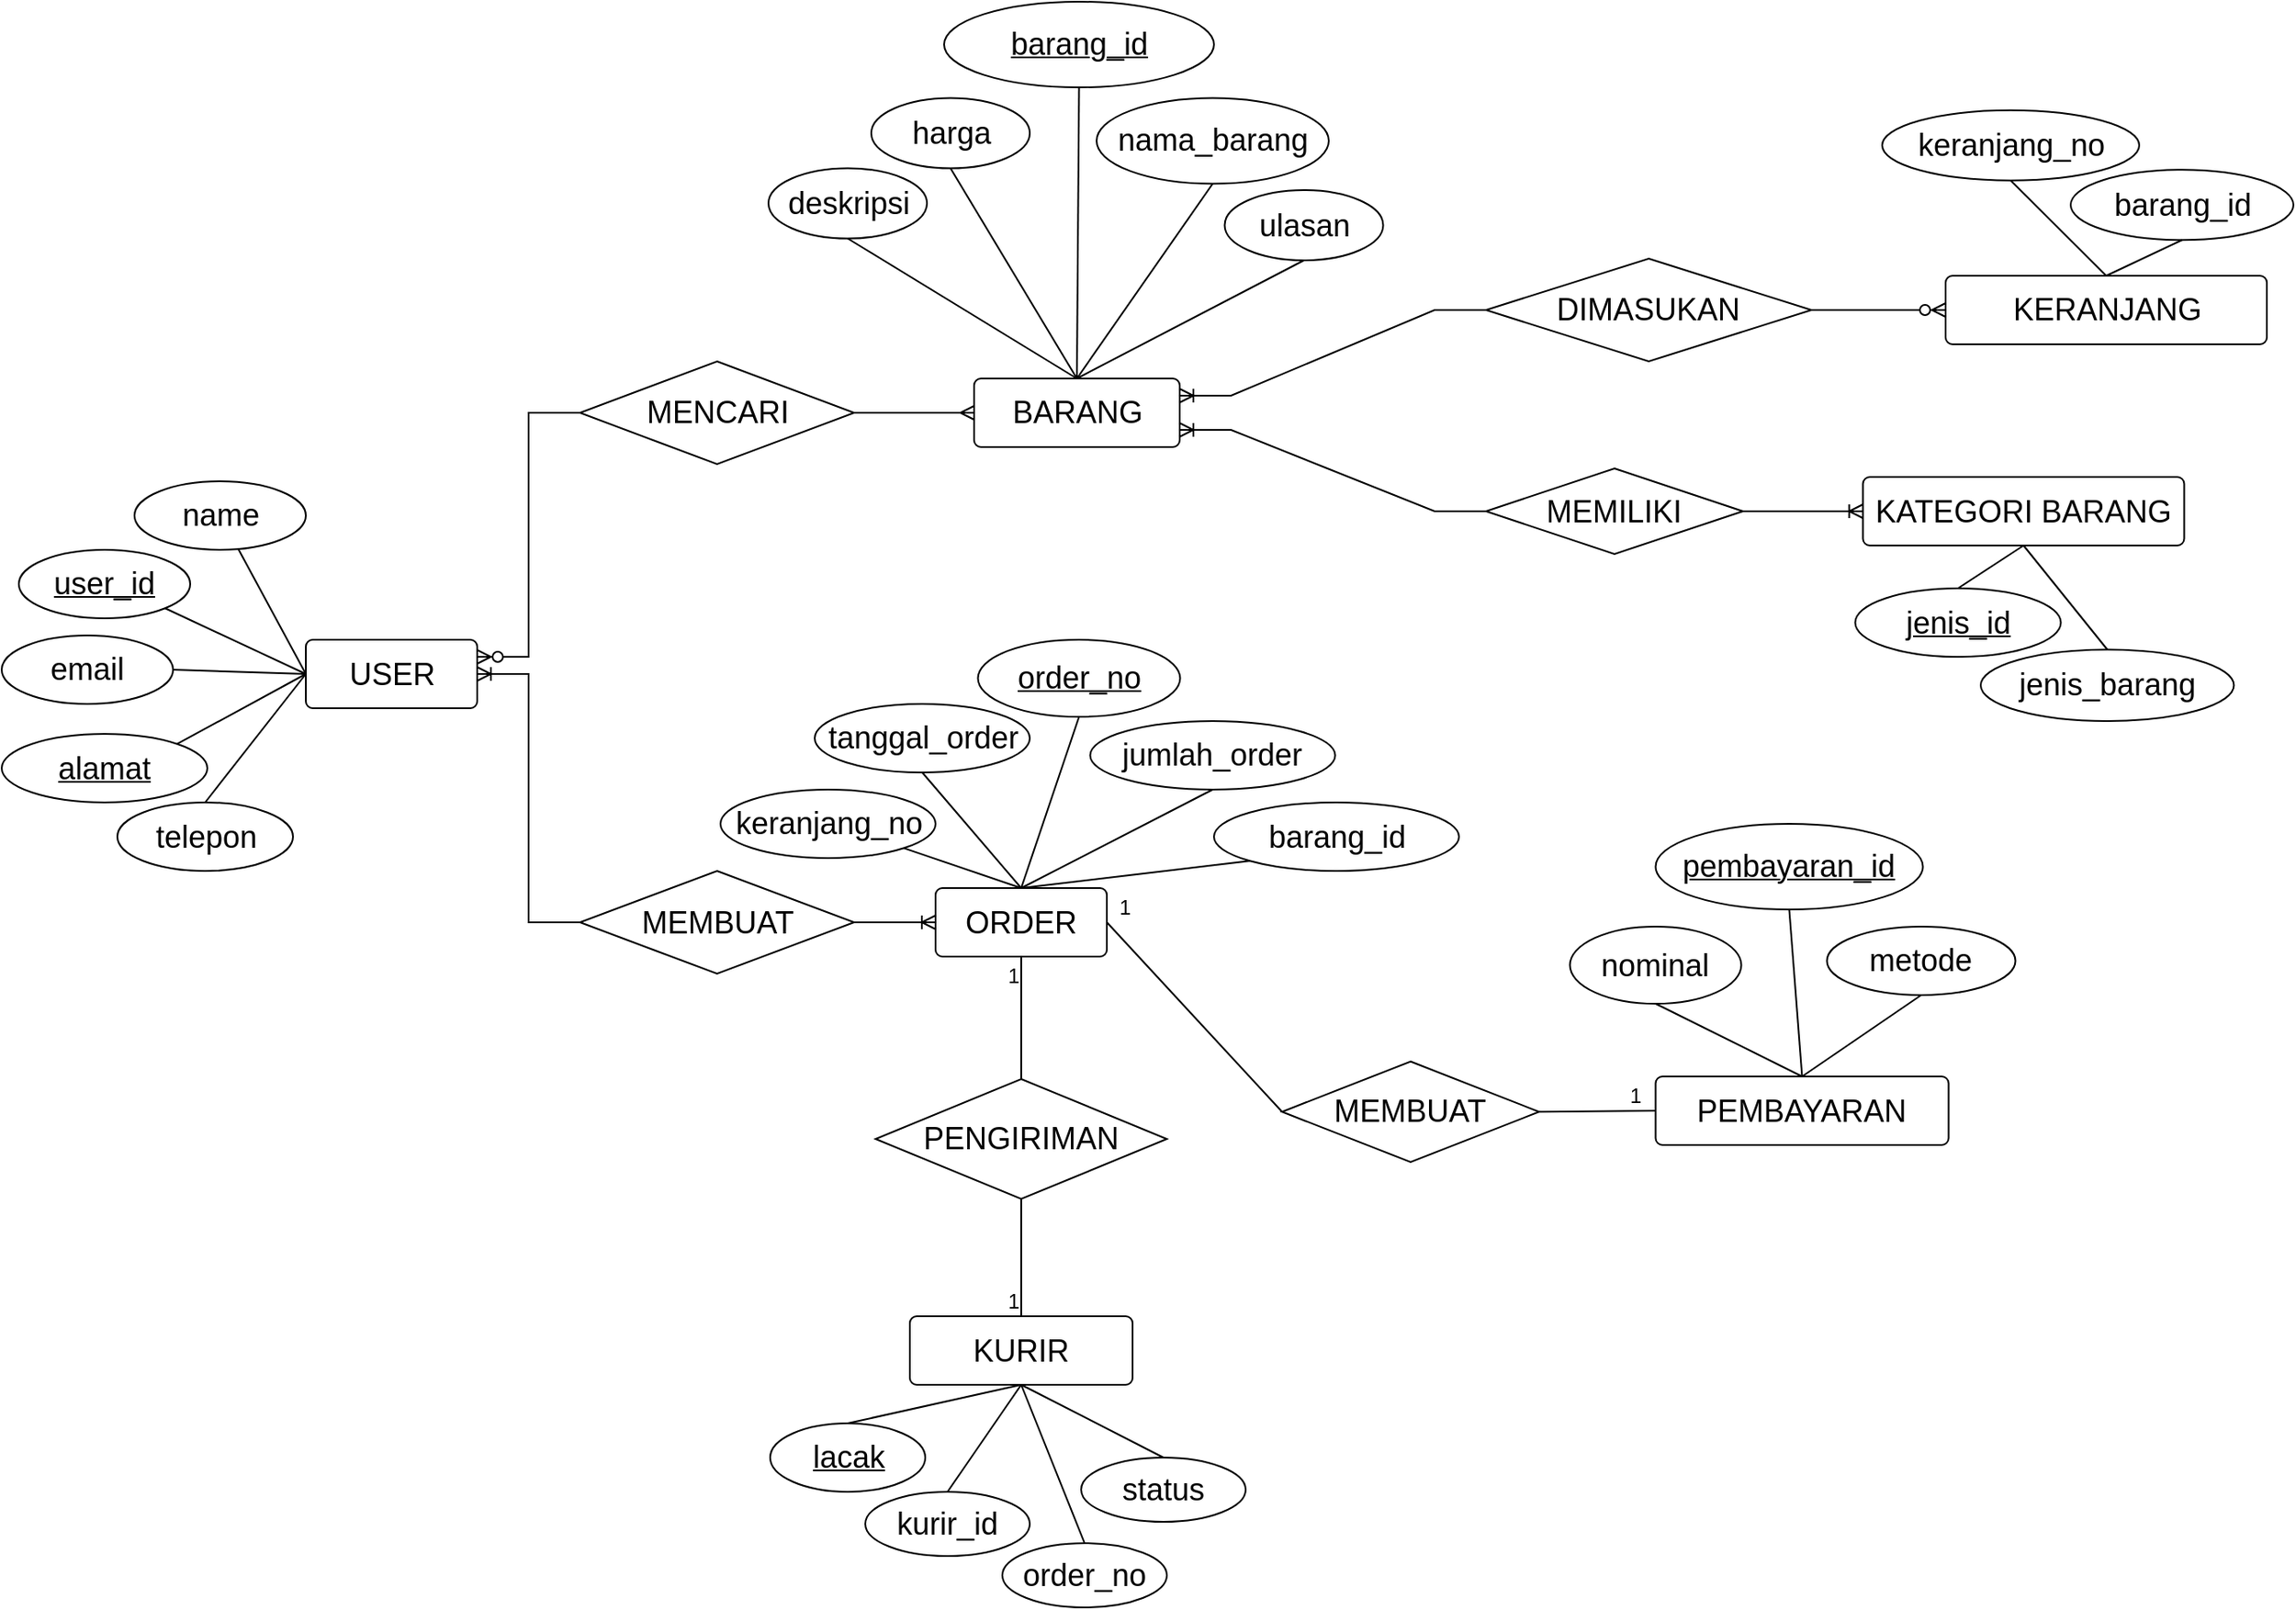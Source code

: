 <mxfile version="27.2.0">
  <diagram name="Page-1" id="ysWlMtDPv7W8dNSCUZsC">
    <mxGraphModel dx="646" dy="379" grid="1" gridSize="10" guides="1" tooltips="1" connect="1" arrows="1" fold="1" page="1" pageScale="1" pageWidth="827" pageHeight="1169" math="0" shadow="0">
      <root>
        <mxCell id="0" />
        <mxCell id="1" parent="0" />
        <mxCell id="hAjr-IGYDjzgAZEIHPuJ-1" value="&lt;span style=&quot;font-size: 18px;&quot;&gt;alamat&lt;/span&gt;" style="ellipse;whiteSpace=wrap;html=1;fontStyle=4" parent="1" vertex="1">
          <mxGeometry x="40" y="467.5" width="120" height="40" as="geometry" />
        </mxCell>
        <mxCell id="hAjr-IGYDjzgAZEIHPuJ-2" value="&lt;span style=&quot;font-size: 18px;&quot;&gt;telepon&lt;/span&gt;" style="ellipse;whiteSpace=wrap;html=1;" parent="1" vertex="1">
          <mxGeometry x="107.5" y="507.5" width="102.5" height="40" as="geometry" />
        </mxCell>
        <mxCell id="hAjr-IGYDjzgAZEIHPuJ-3" value="&lt;span style=&quot;font-size: 18px;&quot;&gt;PENGIRIMAN&lt;/span&gt;" style="rhombus;whiteSpace=wrap;html=1;" parent="1" vertex="1">
          <mxGeometry x="550" y="669" width="170" height="70" as="geometry" />
        </mxCell>
        <mxCell id="hAjr-IGYDjzgAZEIHPuJ-4" value="&lt;font style=&quot;font-size: 18px;&quot;&gt;order_no&lt;/font&gt;" style="ellipse;whiteSpace=wrap;html=1;shadow=0;fontStyle=4" parent="1" vertex="1">
          <mxGeometry x="609.75" y="412.5" width="118" height="45" as="geometry" />
        </mxCell>
        <mxCell id="hAjr-IGYDjzgAZEIHPuJ-5" value="&lt;span style=&quot;font-size: 18px;&quot;&gt;jumlah_order&lt;/span&gt;" style="ellipse;whiteSpace=wrap;html=1;" parent="1" vertex="1">
          <mxGeometry x="675.25" y="460" width="143" height="40" as="geometry" />
        </mxCell>
        <mxCell id="hAjr-IGYDjzgAZEIHPuJ-6" value="&lt;font style=&quot;font-size: 18px;&quot;&gt;tanggal_order&lt;/font&gt;" style="ellipse;whiteSpace=wrap;html=1;" parent="1" vertex="1">
          <mxGeometry x="514.5" y="450" width="125.5" height="40" as="geometry" />
        </mxCell>
        <mxCell id="hAjr-IGYDjzgAZEIHPuJ-7" value="&lt;span style=&quot;font-size: 18px;&quot;&gt;MEMBUAT&lt;/span&gt;" style="rhombus;whiteSpace=wrap;html=1;" parent="1" vertex="1">
          <mxGeometry x="377.5" y="547.5" width="160" height="60" as="geometry" />
        </mxCell>
        <mxCell id="hAjr-IGYDjzgAZEIHPuJ-8" value="&lt;span style=&quot;font-size: 18px;&quot;&gt;pembayaran_id&lt;/span&gt;" style="ellipse;whiteSpace=wrap;html=1;shadow=0;fontStyle=4" parent="1" vertex="1">
          <mxGeometry x="1005.25" y="520" width="156" height="50" as="geometry" />
        </mxCell>
        <mxCell id="hAjr-IGYDjzgAZEIHPuJ-9" value="&lt;span style=&quot;font-size: 18px;&quot;&gt;nominal&lt;/span&gt;" style="ellipse;whiteSpace=wrap;html=1;shadow=0;" parent="1" vertex="1">
          <mxGeometry x="955.25" y="580" width="100" height="45" as="geometry" />
        </mxCell>
        <mxCell id="hAjr-IGYDjzgAZEIHPuJ-10" value="&lt;span style=&quot;font-size: 18px;&quot;&gt;metode&lt;/span&gt;" style="ellipse;whiteSpace=wrap;html=1;shadow=0;" parent="1" vertex="1">
          <mxGeometry x="1105.25" y="580" width="110" height="40" as="geometry" />
        </mxCell>
        <mxCell id="hAjr-IGYDjzgAZEIHPuJ-11" value="&lt;font style=&quot;font-size: 18px;&quot;&gt;USER&lt;/font&gt;" style="rounded=1;arcSize=10;whiteSpace=wrap;html=1;align=center;" parent="1" vertex="1">
          <mxGeometry x="217.5" y="412.5" width="100" height="40" as="geometry" />
        </mxCell>
        <mxCell id="hAjr-IGYDjzgAZEIHPuJ-12" value="&lt;font style=&quot;font-size: 18px;&quot;&gt;name&lt;/font&gt;" style="ellipse;whiteSpace=wrap;html=1;align=center;" parent="1" vertex="1">
          <mxGeometry x="117.5" y="320" width="100" height="40" as="geometry" />
        </mxCell>
        <mxCell id="hAjr-IGYDjzgAZEIHPuJ-13" value="&lt;span style=&quot;font-size: 18px;&quot;&gt;email&lt;/span&gt;" style="ellipse;whiteSpace=wrap;html=1;align=center;" parent="1" vertex="1">
          <mxGeometry x="40" y="410" width="100" height="40" as="geometry" />
        </mxCell>
        <mxCell id="hAjr-IGYDjzgAZEIHPuJ-14" value="&lt;span style=&quot;font-size: 18px;&quot;&gt;&lt;u&gt;user_id&lt;/u&gt;&lt;/span&gt;" style="ellipse;whiteSpace=wrap;html=1;align=center;" parent="1" vertex="1">
          <mxGeometry x="50" y="360" width="100" height="40" as="geometry" />
        </mxCell>
        <mxCell id="hAjr-IGYDjzgAZEIHPuJ-15" value="&lt;font style=&quot;font-size: 18px;&quot;&gt;ORDER&lt;/font&gt;" style="rounded=1;arcSize=10;whiteSpace=wrap;html=1;align=center;" parent="1" vertex="1">
          <mxGeometry x="585" y="557.5" width="100" height="40" as="geometry" />
        </mxCell>
        <mxCell id="hAjr-IGYDjzgAZEIHPuJ-16" value="&lt;span style=&quot;font-size: 18px;&quot;&gt;PEMBAYARAN&lt;/span&gt;" style="rounded=1;arcSize=10;whiteSpace=wrap;html=1;align=center;" parent="1" vertex="1">
          <mxGeometry x="1005.25" y="667.5" width="171" height="40" as="geometry" />
        </mxCell>
        <mxCell id="hAjr-IGYDjzgAZEIHPuJ-17" value="&lt;span style=&quot;font-size: 18px;&quot;&gt;MEMBUAT&lt;/span&gt;" style="rhombus;whiteSpace=wrap;html=1;" parent="1" vertex="1">
          <mxGeometry x="787.25" y="658.75" width="150" height="58.75" as="geometry" />
        </mxCell>
        <mxCell id="hAjr-IGYDjzgAZEIHPuJ-18" value="&lt;span style=&quot;font-size: 18px;&quot;&gt;BARANG&lt;/span&gt;" style="rounded=1;arcSize=10;whiteSpace=wrap;html=1;align=center;" parent="1" vertex="1">
          <mxGeometry x="607.5" y="260" width="120" height="40" as="geometry" />
        </mxCell>
        <mxCell id="hAjr-IGYDjzgAZEIHPuJ-19" value="&lt;span style=&quot;font-size: 18px;&quot;&gt;nama_barang&lt;/span&gt;" style="ellipse;whiteSpace=wrap;html=1;shadow=0;fontStyle=0" parent="1" vertex="1">
          <mxGeometry x="679" y="96.25" width="135.5" height="50" as="geometry" />
        </mxCell>
        <mxCell id="hAjr-IGYDjzgAZEIHPuJ-20" value="&lt;span style=&quot;font-size: 18px;&quot;&gt;barang_id&lt;/span&gt;" style="ellipse;whiteSpace=wrap;html=1;shadow=0;fontStyle=4" parent="1" vertex="1">
          <mxGeometry x="590" y="40" width="157.5" height="50" as="geometry" />
        </mxCell>
        <mxCell id="hAjr-IGYDjzgAZEIHPuJ-21" value="&lt;span style=&quot;font-size: 18px;&quot;&gt;harga&lt;/span&gt;" style="ellipse;whiteSpace=wrap;html=1;shadow=0;fontStyle=0" parent="1" vertex="1">
          <mxGeometry x="547.5" y="96.25" width="92.5" height="41" as="geometry" />
        </mxCell>
        <mxCell id="hAjr-IGYDjzgAZEIHPuJ-22" value="&lt;span style=&quot;font-size: 18px;&quot;&gt;KATEGORI BARANG&lt;/span&gt;" style="rounded=1;arcSize=10;whiteSpace=wrap;html=1;align=center;" parent="1" vertex="1">
          <mxGeometry x="1126.25" y="317.5" width="187.5" height="40" as="geometry" />
        </mxCell>
        <mxCell id="hAjr-IGYDjzgAZEIHPuJ-23" value="&lt;span style=&quot;font-size: 18px;&quot;&gt;jenis_barang&lt;/span&gt;" style="ellipse;whiteSpace=wrap;html=1;shadow=0;fontStyle=0" parent="1" vertex="1">
          <mxGeometry x="1195" y="418.25" width="147.75" height="41.75" as="geometry" />
        </mxCell>
        <mxCell id="hAjr-IGYDjzgAZEIHPuJ-24" value="&lt;span style=&quot;font-size: 18px;&quot;&gt;KURIR&lt;/span&gt;" style="rounded=1;arcSize=10;whiteSpace=wrap;html=1;align=center;" parent="1" vertex="1">
          <mxGeometry x="570" y="807.5" width="130" height="40" as="geometry" />
        </mxCell>
        <mxCell id="hAjr-IGYDjzgAZEIHPuJ-25" value="&lt;span style=&quot;font-size: 18px;&quot;&gt;lacak&lt;/span&gt;" style="ellipse;whiteSpace=wrap;html=1;fontStyle=4" parent="1" vertex="1">
          <mxGeometry x="488.5" y="870" width="90.5" height="40" as="geometry" />
        </mxCell>
        <mxCell id="hAjr-IGYDjzgAZEIHPuJ-26" value="&lt;font style=&quot;font-size: 18px;&quot;&gt;order_no&lt;/font&gt;" style="ellipse;whiteSpace=wrap;html=1;shadow=0;fontStyle=0" parent="1" vertex="1">
          <mxGeometry x="624" y="940" width="96" height="37.5" as="geometry" />
        </mxCell>
        <mxCell id="hAjr-IGYDjzgAZEIHPuJ-27" value="&lt;font style=&quot;font-size: 18px;&quot;&gt;status&lt;/font&gt;" style="ellipse;whiteSpace=wrap;html=1;shadow=0;fontStyle=0" parent="1" vertex="1">
          <mxGeometry x="670" y="890" width="96" height="37.5" as="geometry" />
        </mxCell>
        <mxCell id="hAjr-IGYDjzgAZEIHPuJ-28" value="" style="endArrow=none;html=1;rounded=0;entryX=0;entryY=0.5;entryDx=0;entryDy=0;exitX=1;exitY=1;exitDx=0;exitDy=0;" parent="1" source="hAjr-IGYDjzgAZEIHPuJ-14" target="hAjr-IGYDjzgAZEIHPuJ-11" edge="1">
          <mxGeometry relative="1" as="geometry">
            <mxPoint x="-2.5" y="470" as="sourcePoint" />
            <mxPoint x="157.5" y="470" as="targetPoint" />
          </mxGeometry>
        </mxCell>
        <mxCell id="hAjr-IGYDjzgAZEIHPuJ-29" value="" style="endArrow=none;html=1;rounded=0;entryX=0;entryY=0.5;entryDx=0;entryDy=0;" parent="1" source="hAjr-IGYDjzgAZEIHPuJ-12" target="hAjr-IGYDjzgAZEIHPuJ-11" edge="1">
          <mxGeometry relative="1" as="geometry">
            <mxPoint x="232.5" y="390" as="sourcePoint" />
            <mxPoint x="237.5" y="430" as="targetPoint" />
          </mxGeometry>
        </mxCell>
        <mxCell id="hAjr-IGYDjzgAZEIHPuJ-30" value="" style="endArrow=none;html=1;rounded=0;exitX=1;exitY=0.5;exitDx=0;exitDy=0;entryX=0;entryY=0.5;entryDx=0;entryDy=0;" parent="1" source="hAjr-IGYDjzgAZEIHPuJ-13" target="hAjr-IGYDjzgAZEIHPuJ-11" edge="1">
          <mxGeometry relative="1" as="geometry">
            <mxPoint x="107.5" y="430" as="sourcePoint" />
            <mxPoint x="227.5" y="420" as="targetPoint" />
          </mxGeometry>
        </mxCell>
        <mxCell id="hAjr-IGYDjzgAZEIHPuJ-31" value="" style="endArrow=none;html=1;rounded=0;entryX=0;entryY=0.5;entryDx=0;entryDy=0;exitX=0.5;exitY=0;exitDx=0;exitDy=0;" parent="1" source="hAjr-IGYDjzgAZEIHPuJ-2" target="hAjr-IGYDjzgAZEIHPuJ-11" edge="1">
          <mxGeometry relative="1" as="geometry">
            <mxPoint x="-154.5" y="405" as="sourcePoint" />
            <mxPoint x="5.5" y="405" as="targetPoint" />
          </mxGeometry>
        </mxCell>
        <mxCell id="hAjr-IGYDjzgAZEIHPuJ-32" value="" style="endArrow=none;html=1;rounded=0;entryX=0.5;entryY=1;entryDx=0;entryDy=0;exitX=0.5;exitY=0;exitDx=0;exitDy=0;" parent="1" source="hAjr-IGYDjzgAZEIHPuJ-27" target="hAjr-IGYDjzgAZEIHPuJ-24" edge="1">
          <mxGeometry relative="1" as="geometry">
            <mxPoint x="652.75" y="746.25" as="sourcePoint" />
            <mxPoint x="812.75" y="746.25" as="targetPoint" />
          </mxGeometry>
        </mxCell>
        <mxCell id="hAjr-IGYDjzgAZEIHPuJ-33" value="" style="endArrow=none;html=1;rounded=0;entryX=0.5;entryY=1;entryDx=0;entryDy=0;exitX=0.5;exitY=0;exitDx=0;exitDy=0;" parent="1" source="hAjr-IGYDjzgAZEIHPuJ-25" target="hAjr-IGYDjzgAZEIHPuJ-24" edge="1">
          <mxGeometry relative="1" as="geometry">
            <mxPoint x="550.75" y="794.25" as="sourcePoint" />
            <mxPoint x="592.75" y="839.25" as="targetPoint" />
          </mxGeometry>
        </mxCell>
        <mxCell id="hAjr-IGYDjzgAZEIHPuJ-34" value="" style="endArrow=none;html=1;rounded=0;entryX=0.5;entryY=1;entryDx=0;entryDy=0;exitX=0.5;exitY=0;exitDx=0;exitDy=0;" parent="1" source="hAjr-IGYDjzgAZEIHPuJ-26" target="hAjr-IGYDjzgAZEIHPuJ-24" edge="1">
          <mxGeometry relative="1" as="geometry">
            <mxPoint x="516.75" y="837.25" as="sourcePoint" />
            <mxPoint x="592.75" y="839.25" as="targetPoint" />
          </mxGeometry>
        </mxCell>
        <mxCell id="hAjr-IGYDjzgAZEIHPuJ-35" value="" style="endArrow=none;html=1;rounded=0;exitX=0.5;exitY=1;exitDx=0;exitDy=0;entryX=0.5;entryY=0;entryDx=0;entryDy=0;" parent="1" source="hAjr-IGYDjzgAZEIHPuJ-4" target="hAjr-IGYDjzgAZEIHPuJ-15" edge="1">
          <mxGeometry relative="1" as="geometry">
            <mxPoint x="741.5" y="552.5" as="sourcePoint" />
            <mxPoint x="659.5" y="575" as="targetPoint" />
          </mxGeometry>
        </mxCell>
        <mxCell id="hAjr-IGYDjzgAZEIHPuJ-36" value="" style="endArrow=none;html=1;rounded=0;entryX=0.5;entryY=0;entryDx=0;entryDy=0;exitX=0.5;exitY=1;exitDx=0;exitDy=0;" parent="1" source="hAjr-IGYDjzgAZEIHPuJ-5" target="hAjr-IGYDjzgAZEIHPuJ-15" edge="1">
          <mxGeometry relative="1" as="geometry">
            <mxPoint x="787.5" y="563" as="sourcePoint" />
            <mxPoint x="669.5" y="589.5" as="targetPoint" />
          </mxGeometry>
        </mxCell>
        <mxCell id="hAjr-IGYDjzgAZEIHPuJ-37" value="" style="endArrow=none;html=1;rounded=0;entryX=0.5;entryY=0;entryDx=0;entryDy=0;exitX=0.5;exitY=1;exitDx=0;exitDy=0;" parent="1" source="hAjr-IGYDjzgAZEIHPuJ-6" target="hAjr-IGYDjzgAZEIHPuJ-15" edge="1">
          <mxGeometry relative="1" as="geometry">
            <mxPoint x="809.5" y="588" as="sourcePoint" />
            <mxPoint x="669.5" y="588" as="targetPoint" />
          </mxGeometry>
        </mxCell>
        <mxCell id="hAjr-IGYDjzgAZEIHPuJ-38" value="" style="endArrow=none;html=1;rounded=0;entryX=0.5;entryY=0;entryDx=0;entryDy=0;exitX=0.5;exitY=1;exitDx=0;exitDy=0;" parent="1" source="hAjr-IGYDjzgAZEIHPuJ-9" target="hAjr-IGYDjzgAZEIHPuJ-16" edge="1">
          <mxGeometry relative="1" as="geometry">
            <mxPoint x="983.25" y="746.25" as="sourcePoint" />
            <mxPoint x="1051.25" y="716.25" as="targetPoint" />
          </mxGeometry>
        </mxCell>
        <mxCell id="hAjr-IGYDjzgAZEIHPuJ-39" value="" style="endArrow=none;html=1;rounded=0;entryX=0.5;entryY=1;entryDx=0;entryDy=0;exitX=0.5;exitY=0;exitDx=0;exitDy=0;" parent="1" source="hAjr-IGYDjzgAZEIHPuJ-16" target="hAjr-IGYDjzgAZEIHPuJ-8" edge="1">
          <mxGeometry relative="1" as="geometry">
            <mxPoint x="1005.25" y="690" as="sourcePoint" />
            <mxPoint x="1061.25" y="726.25" as="targetPoint" />
          </mxGeometry>
        </mxCell>
        <mxCell id="hAjr-IGYDjzgAZEIHPuJ-40" value="" style="endArrow=none;html=1;rounded=0;entryX=0.5;entryY=1;entryDx=0;entryDy=0;exitX=0.5;exitY=0;exitDx=0;exitDy=0;" parent="1" source="hAjr-IGYDjzgAZEIHPuJ-16" target="hAjr-IGYDjzgAZEIHPuJ-10" edge="1">
          <mxGeometry relative="1" as="geometry">
            <mxPoint x="1115.25" y="759" as="sourcePoint" />
            <mxPoint x="1041.25" y="759" as="targetPoint" />
          </mxGeometry>
        </mxCell>
        <mxCell id="hAjr-IGYDjzgAZEIHPuJ-41" value="" style="endArrow=none;html=1;rounded=0;exitX=0.5;exitY=0;exitDx=0;exitDy=0;entryX=0.5;entryY=1;entryDx=0;entryDy=0;" parent="1" source="hAjr-IGYDjzgAZEIHPuJ-18" target="hAjr-IGYDjzgAZEIHPuJ-19" edge="1">
          <mxGeometry relative="1" as="geometry">
            <mxPoint x="717.75" y="331.5" as="sourcePoint" />
            <mxPoint x="877.75" y="331.5" as="targetPoint" />
          </mxGeometry>
        </mxCell>
        <mxCell id="hAjr-IGYDjzgAZEIHPuJ-42" value="" style="endArrow=none;html=1;rounded=0;exitX=0.5;exitY=0;exitDx=0;exitDy=0;entryX=0.5;entryY=1;entryDx=0;entryDy=0;" parent="1" source="hAjr-IGYDjzgAZEIHPuJ-18" target="hAjr-IGYDjzgAZEIHPuJ-20" edge="1">
          <mxGeometry relative="1" as="geometry">
            <mxPoint x="722.75" y="351.5" as="sourcePoint" />
            <mxPoint x="839.75" y="323.5" as="targetPoint" />
          </mxGeometry>
        </mxCell>
        <mxCell id="hAjr-IGYDjzgAZEIHPuJ-43" value="" style="endArrow=none;html=1;rounded=0;exitX=0.5;exitY=0;exitDx=0;exitDy=0;entryX=0.5;entryY=1;entryDx=0;entryDy=0;" parent="1" source="hAjr-IGYDjzgAZEIHPuJ-18" target="hAjr-IGYDjzgAZEIHPuJ-21" edge="1">
          <mxGeometry relative="1" as="geometry">
            <mxPoint x="722.75" y="351.5" as="sourcePoint" />
            <mxPoint x="796.75" y="356.5" as="targetPoint" />
          </mxGeometry>
        </mxCell>
        <mxCell id="hAjr-IGYDjzgAZEIHPuJ-44" value="&lt;span style=&quot;font-size: 18px;&quot;&gt;jenis_id&lt;/span&gt;" style="ellipse;whiteSpace=wrap;html=1;shadow=0;fontStyle=4" parent="1" vertex="1">
          <mxGeometry x="1121.75" y="382.5" width="120" height="40" as="geometry" />
        </mxCell>
        <mxCell id="hAjr-IGYDjzgAZEIHPuJ-45" value="" style="endArrow=none;html=1;rounded=0;exitX=0.5;exitY=0;exitDx=0;exitDy=0;entryX=0.5;entryY=1;entryDx=0;entryDy=0;" parent="1" source="hAjr-IGYDjzgAZEIHPuJ-44" target="hAjr-IGYDjzgAZEIHPuJ-22" edge="1">
          <mxGeometry relative="1" as="geometry">
            <mxPoint x="-679" y="1225.5" as="sourcePoint" />
            <mxPoint x="-519" y="1225.5" as="targetPoint" />
            <Array as="points" />
          </mxGeometry>
        </mxCell>
        <mxCell id="hAjr-IGYDjzgAZEIHPuJ-46" value="" style="endArrow=none;html=1;rounded=0;exitX=0.5;exitY=0;exitDx=0;exitDy=0;entryX=0.5;entryY=1;entryDx=0;entryDy=0;" parent="1" source="hAjr-IGYDjzgAZEIHPuJ-23" target="hAjr-IGYDjzgAZEIHPuJ-22" edge="1">
          <mxGeometry relative="1" as="geometry">
            <mxPoint x="-731" y="1255.5" as="sourcePoint" />
            <mxPoint x="-678" y="1265.5" as="targetPoint" />
          </mxGeometry>
        </mxCell>
        <mxCell id="hAjr-IGYDjzgAZEIHPuJ-47" value="" style="endArrow=none;html=1;rounded=0;exitX=1;exitY=0;exitDx=0;exitDy=0;entryX=0;entryY=0.5;entryDx=0;entryDy=0;" parent="1" source="hAjr-IGYDjzgAZEIHPuJ-1" target="hAjr-IGYDjzgAZEIHPuJ-11" edge="1">
          <mxGeometry relative="1" as="geometry">
            <mxPoint x="-122.5" y="490" as="sourcePoint" />
            <mxPoint x="37.5" y="490" as="targetPoint" />
          </mxGeometry>
        </mxCell>
        <mxCell id="hAjr-IGYDjzgAZEIHPuJ-48" value="" style="edgeStyle=entityRelationEdgeStyle;fontSize=12;html=1;endArrow=ERoneToMany;rounded=0;exitX=1;exitY=0.5;exitDx=0;exitDy=0;entryX=0;entryY=0.5;entryDx=0;entryDy=0;" parent="1" source="hAjr-IGYDjzgAZEIHPuJ-7" target="hAjr-IGYDjzgAZEIHPuJ-15" edge="1">
          <mxGeometry width="100" height="100" relative="1" as="geometry">
            <mxPoint x="527.5" y="577.5" as="sourcePoint" />
            <mxPoint x="547.5" y="627.5" as="targetPoint" />
          </mxGeometry>
        </mxCell>
        <mxCell id="hAjr-IGYDjzgAZEIHPuJ-49" value="" style="edgeStyle=entityRelationEdgeStyle;fontSize=12;html=1;endArrow=ERoneToMany;rounded=0;exitX=0;exitY=0.5;exitDx=0;exitDy=0;entryX=1;entryY=0.5;entryDx=0;entryDy=0;" parent="1" source="hAjr-IGYDjzgAZEIHPuJ-7" target="hAjr-IGYDjzgAZEIHPuJ-11" edge="1">
          <mxGeometry width="100" height="100" relative="1" as="geometry">
            <mxPoint x="357.5" y="480" as="sourcePoint" />
            <mxPoint x="327.5" y="490" as="targetPoint" />
            <Array as="points">
              <mxPoint x="367.5" y="440" />
              <mxPoint x="357.5" y="480" />
              <mxPoint x="317.5" y="440" />
            </Array>
          </mxGeometry>
        </mxCell>
        <mxCell id="hAjr-IGYDjzgAZEIHPuJ-50" value="" style="endArrow=none;html=1;rounded=0;exitX=0.5;exitY=1;exitDx=0;exitDy=0;entryX=0.5;entryY=0;entryDx=0;entryDy=0;" parent="1" source="hAjr-IGYDjzgAZEIHPuJ-3" target="hAjr-IGYDjzgAZEIHPuJ-24" edge="1">
          <mxGeometry relative="1" as="geometry">
            <mxPoint x="467.5" y="757.5" as="sourcePoint" />
            <mxPoint x="627.5" y="757.5" as="targetPoint" />
          </mxGeometry>
        </mxCell>
        <mxCell id="hAjr-IGYDjzgAZEIHPuJ-51" value="1" style="resizable=0;html=1;whiteSpace=wrap;align=right;verticalAlign=bottom;" parent="hAjr-IGYDjzgAZEIHPuJ-50" connectable="0" vertex="1">
          <mxGeometry x="1" relative="1" as="geometry" />
        </mxCell>
        <mxCell id="hAjr-IGYDjzgAZEIHPuJ-52" value="" style="endArrow=none;html=1;rounded=0;exitX=0.5;exitY=0;exitDx=0;exitDy=0;entryX=0.5;entryY=1;entryDx=0;entryDy=0;" parent="1" source="hAjr-IGYDjzgAZEIHPuJ-3" target="hAjr-IGYDjzgAZEIHPuJ-15" edge="1">
          <mxGeometry relative="1" as="geometry">
            <mxPoint x="537.5" y="677.5" as="sourcePoint" />
            <mxPoint x="697.5" y="677.5" as="targetPoint" />
          </mxGeometry>
        </mxCell>
        <mxCell id="hAjr-IGYDjzgAZEIHPuJ-53" value="1" style="resizable=0;html=1;whiteSpace=wrap;align=right;verticalAlign=bottom;" parent="hAjr-IGYDjzgAZEIHPuJ-52" connectable="0" vertex="1">
          <mxGeometry x="1" relative="1" as="geometry">
            <mxPoint y="20" as="offset" />
          </mxGeometry>
        </mxCell>
        <mxCell id="hAjr-IGYDjzgAZEIHPuJ-54" value="" style="endArrow=none;html=1;rounded=0;exitX=1;exitY=0.5;exitDx=0;exitDy=0;entryX=0;entryY=0.5;entryDx=0;entryDy=0;" parent="1" source="hAjr-IGYDjzgAZEIHPuJ-17" target="hAjr-IGYDjzgAZEIHPuJ-16" edge="1">
          <mxGeometry relative="1" as="geometry">
            <mxPoint x="951.75" y="736.875" as="sourcePoint" />
            <mxPoint x="699.75" y="802.5" as="targetPoint" />
          </mxGeometry>
        </mxCell>
        <mxCell id="hAjr-IGYDjzgAZEIHPuJ-55" value="1" style="resizable=0;html=1;whiteSpace=wrap;align=right;verticalAlign=bottom;" parent="hAjr-IGYDjzgAZEIHPuJ-54" connectable="0" vertex="1">
          <mxGeometry x="1" relative="1" as="geometry">
            <mxPoint x="-7" as="offset" />
          </mxGeometry>
        </mxCell>
        <mxCell id="hAjr-IGYDjzgAZEIHPuJ-56" value="" style="endArrow=none;html=1;rounded=0;exitX=0;exitY=0.5;exitDx=0;exitDy=0;entryX=1;entryY=0.5;entryDx=0;entryDy=0;" parent="1" source="hAjr-IGYDjzgAZEIHPuJ-17" target="hAjr-IGYDjzgAZEIHPuJ-15" edge="1">
          <mxGeometry relative="1" as="geometry">
            <mxPoint x="907.5" y="551.5" as="sourcePoint" />
            <mxPoint x="964.5" y="515.5" as="targetPoint" />
          </mxGeometry>
        </mxCell>
        <mxCell id="hAjr-IGYDjzgAZEIHPuJ-57" value="1" style="resizable=0;html=1;whiteSpace=wrap;align=right;verticalAlign=bottom;" parent="hAjr-IGYDjzgAZEIHPuJ-56" connectable="0" vertex="1">
          <mxGeometry x="1" relative="1" as="geometry">
            <mxPoint x="15" as="offset" />
          </mxGeometry>
        </mxCell>
        <mxCell id="hAjr-IGYDjzgAZEIHPuJ-58" value="&lt;span style=&quot;font-size: 18px;&quot;&gt;MEMILIKI&lt;/span&gt;" style="rhombus;whiteSpace=wrap;html=1;" parent="1" vertex="1">
          <mxGeometry x="906.25" y="312.5" width="150" height="50" as="geometry" />
        </mxCell>
        <mxCell id="hAjr-IGYDjzgAZEIHPuJ-59" value="" style="edgeStyle=entityRelationEdgeStyle;fontSize=12;html=1;endArrow=ERoneToMany;rounded=0;entryX=0;entryY=0.5;entryDx=0;entryDy=0;exitX=1;exitY=0.5;exitDx=0;exitDy=0;" parent="1" source="hAjr-IGYDjzgAZEIHPuJ-58" target="hAjr-IGYDjzgAZEIHPuJ-22" edge="1">
          <mxGeometry width="100" height="100" relative="1" as="geometry">
            <mxPoint x="1040" y="247.5" as="sourcePoint" />
            <mxPoint x="950" y="237.5" as="targetPoint" />
          </mxGeometry>
        </mxCell>
        <mxCell id="hAjr-IGYDjzgAZEIHPuJ-60" value="" style="edgeStyle=entityRelationEdgeStyle;fontSize=12;html=1;endArrow=ERoneToMany;rounded=0;entryX=1;entryY=0.75;entryDx=0;entryDy=0;exitX=0;exitY=0.5;exitDx=0;exitDy=0;" parent="1" source="hAjr-IGYDjzgAZEIHPuJ-58" target="hAjr-IGYDjzgAZEIHPuJ-18" edge="1">
          <mxGeometry width="100" height="100" relative="1" as="geometry">
            <mxPoint x="861.25" y="345" as="sourcePoint" />
            <mxPoint x="961.25" y="245" as="targetPoint" />
          </mxGeometry>
        </mxCell>
        <mxCell id="hAjr-IGYDjzgAZEIHPuJ-61" value="&lt;span style=&quot;font-size: 18px;&quot;&gt;MENCARI&lt;/span&gt;" style="rhombus;whiteSpace=wrap;html=1;" parent="1" vertex="1">
          <mxGeometry x="377.5" y="250" width="160" height="60" as="geometry" />
        </mxCell>
        <mxCell id="hAjr-IGYDjzgAZEIHPuJ-62" value="&lt;span style=&quot;font-size: 18px;&quot;&gt;deskripsi&lt;/span&gt;" style="ellipse;whiteSpace=wrap;html=1;shadow=0;fontStyle=0" parent="1" vertex="1">
          <mxGeometry x="487.5" y="137.25" width="92.5" height="41" as="geometry" />
        </mxCell>
        <mxCell id="hAjr-IGYDjzgAZEIHPuJ-63" value="" style="endArrow=none;html=1;rounded=0;exitX=0.5;exitY=0;exitDx=0;exitDy=0;entryX=0.5;entryY=1;entryDx=0;entryDy=0;" parent="1" source="hAjr-IGYDjzgAZEIHPuJ-18" target="hAjr-IGYDjzgAZEIHPuJ-62" edge="1">
          <mxGeometry relative="1" as="geometry">
            <mxPoint x="673.5" y="265" as="sourcePoint" />
            <mxPoint x="603.5" y="147" as="targetPoint" />
          </mxGeometry>
        </mxCell>
        <mxCell id="hAjr-IGYDjzgAZEIHPuJ-64" value="&lt;span style=&quot;font-size: 18px;&quot;&gt;ulasan&lt;/span&gt;" style="ellipse;whiteSpace=wrap;html=1;shadow=0;fontStyle=0" parent="1" vertex="1">
          <mxGeometry x="753.75" y="150" width="92.5" height="41" as="geometry" />
        </mxCell>
        <mxCell id="hAjr-IGYDjzgAZEIHPuJ-65" value="" style="endArrow=none;html=1;rounded=0;exitX=0.5;exitY=0;exitDx=0;exitDy=0;entryX=0.5;entryY=1;entryDx=0;entryDy=0;" parent="1" source="hAjr-IGYDjzgAZEIHPuJ-18" target="hAjr-IGYDjzgAZEIHPuJ-64" edge="1">
          <mxGeometry relative="1" as="geometry">
            <mxPoint x="673.5" y="265" as="sourcePoint" />
            <mxPoint x="756.5" y="156" as="targetPoint" />
          </mxGeometry>
        </mxCell>
        <mxCell id="hAjr-IGYDjzgAZEIHPuJ-66" value="&lt;span style=&quot;font-size: 18px;&quot;&gt;kurir_id&lt;/span&gt;" style="ellipse;whiteSpace=wrap;html=1;shadow=0;fontStyle=0" parent="1" vertex="1">
          <mxGeometry x="544" y="910" width="96" height="37.5" as="geometry" />
        </mxCell>
        <mxCell id="hAjr-IGYDjzgAZEIHPuJ-67" value="" style="endArrow=none;html=1;rounded=0;entryX=0.5;entryY=1;entryDx=0;entryDy=0;exitX=0.5;exitY=0;exitDx=0;exitDy=0;" parent="1" source="hAjr-IGYDjzgAZEIHPuJ-66" target="hAjr-IGYDjzgAZEIHPuJ-24" edge="1">
          <mxGeometry relative="1" as="geometry">
            <mxPoint x="577.5" y="898" as="sourcePoint" />
            <mxPoint x="645.5" y="858" as="targetPoint" />
          </mxGeometry>
        </mxCell>
        <mxCell id="hAjr-IGYDjzgAZEIHPuJ-68" value="&lt;span style=&quot;font-size: 18px;&quot;&gt;barang_id&lt;/span&gt;" style="ellipse;whiteSpace=wrap;html=1;" parent="1" vertex="1">
          <mxGeometry x="747.5" y="507.5" width="143" height="40" as="geometry" />
        </mxCell>
        <mxCell id="hAjr-IGYDjzgAZEIHPuJ-69" value="" style="endArrow=none;html=1;rounded=0;entryX=0.5;entryY=0;entryDx=0;entryDy=0;exitX=0;exitY=1;exitDx=0;exitDy=0;" parent="1" source="hAjr-IGYDjzgAZEIHPuJ-68" target="hAjr-IGYDjzgAZEIHPuJ-15" edge="1">
          <mxGeometry relative="1" as="geometry">
            <mxPoint x="700.5" y="503" as="sourcePoint" />
            <mxPoint x="645.5" y="568" as="targetPoint" />
          </mxGeometry>
        </mxCell>
        <mxCell id="hAjr-IGYDjzgAZEIHPuJ-70" value="" style="edgeStyle=entityRelationEdgeStyle;fontSize=12;html=1;endArrow=ERzeroToMany;endFill=1;rounded=0;entryX=1;entryY=0.25;entryDx=0;entryDy=0;exitX=0;exitY=0.5;exitDx=0;exitDy=0;" parent="1" source="hAjr-IGYDjzgAZEIHPuJ-61" target="hAjr-IGYDjzgAZEIHPuJ-11" edge="1">
          <mxGeometry width="100" height="100" relative="1" as="geometry">
            <mxPoint x="387.5" y="360" as="sourcePoint" />
            <mxPoint x="487.5" y="260" as="targetPoint" />
          </mxGeometry>
        </mxCell>
        <mxCell id="hAjr-IGYDjzgAZEIHPuJ-71" value="" style="edgeStyle=entityRelationEdgeStyle;fontSize=12;html=1;endArrow=ERmany;rounded=0;exitX=1;exitY=0.5;exitDx=0;exitDy=0;entryX=0;entryY=0.5;entryDx=0;entryDy=0;" parent="1" source="hAjr-IGYDjzgAZEIHPuJ-61" target="hAjr-IGYDjzgAZEIHPuJ-18" edge="1">
          <mxGeometry width="100" height="100" relative="1" as="geometry">
            <mxPoint x="597.5" y="360" as="sourcePoint" />
            <mxPoint x="697.5" y="260" as="targetPoint" />
          </mxGeometry>
        </mxCell>
        <mxCell id="hAjr-IGYDjzgAZEIHPuJ-72" value="&lt;span style=&quot;font-size: 18px;&quot;&gt;DIMASUKAN&lt;/span&gt;" style="rhombus;whiteSpace=wrap;html=1;" parent="1" vertex="1">
          <mxGeometry x="906.25" y="190" width="190" height="60" as="geometry" />
        </mxCell>
        <mxCell id="hAjr-IGYDjzgAZEIHPuJ-73" value="&lt;span style=&quot;font-size: 18px;&quot;&gt;KERANJANG&lt;/span&gt;" style="rounded=1;arcSize=10;whiteSpace=wrap;html=1;align=center;" parent="1" vertex="1">
          <mxGeometry x="1174.5" y="200" width="187.5" height="40" as="geometry" />
        </mxCell>
        <mxCell id="hAjr-IGYDjzgAZEIHPuJ-74" value="&lt;span style=&quot;font-size: 18px;&quot;&gt;keranjang_no&lt;/span&gt;" style="ellipse;whiteSpace=wrap;html=1;" parent="1" vertex="1">
          <mxGeometry x="459.5" y="500" width="125.5" height="40" as="geometry" />
        </mxCell>
        <mxCell id="hAjr-IGYDjzgAZEIHPuJ-75" value="&lt;span style=&quot;font-size: 18px;&quot;&gt;keranjang_no&lt;/span&gt;" style="ellipse;whiteSpace=wrap;html=1;shadow=0;fontStyle=0" parent="1" vertex="1">
          <mxGeometry x="1137.5" y="103.38" width="150" height="41" as="geometry" />
        </mxCell>
        <mxCell id="hAjr-IGYDjzgAZEIHPuJ-76" value="&lt;span style=&quot;font-size: 18px;&quot;&gt;barang_id&lt;/span&gt;" style="ellipse;whiteSpace=wrap;html=1;shadow=0;fontStyle=0" parent="1" vertex="1">
          <mxGeometry x="1247.5" y="138.13" width="130" height="41" as="geometry" />
        </mxCell>
        <mxCell id="hAjr-IGYDjzgAZEIHPuJ-77" value="" style="endArrow=none;html=1;rounded=0;exitX=0.5;exitY=1;exitDx=0;exitDy=0;entryX=0.5;entryY=0;entryDx=0;entryDy=0;" parent="1" source="hAjr-IGYDjzgAZEIHPuJ-75" target="hAjr-IGYDjzgAZEIHPuJ-73" edge="1">
          <mxGeometry relative="1" as="geometry">
            <mxPoint x="877.5" y="351" as="sourcePoint" />
            <mxPoint x="1037.5" y="351" as="targetPoint" />
          </mxGeometry>
        </mxCell>
        <mxCell id="hAjr-IGYDjzgAZEIHPuJ-78" value="" style="endArrow=none;html=1;rounded=0;exitX=0.5;exitY=1;exitDx=0;exitDy=0;entryX=0.5;entryY=0;entryDx=0;entryDy=0;" parent="1" source="hAjr-IGYDjzgAZEIHPuJ-76" target="hAjr-IGYDjzgAZEIHPuJ-73" edge="1">
          <mxGeometry relative="1" as="geometry">
            <mxPoint x="1122.5" y="152" as="sourcePoint" />
            <mxPoint x="1217.5" y="191" as="targetPoint" />
          </mxGeometry>
        </mxCell>
        <mxCell id="hAjr-IGYDjzgAZEIHPuJ-79" value="" style="edgeStyle=entityRelationEdgeStyle;fontSize=12;html=1;endArrow=ERoneToMany;rounded=0;entryX=1;entryY=0.25;entryDx=0;entryDy=0;exitX=0;exitY=0.5;exitDx=0;exitDy=0;" parent="1" source="hAjr-IGYDjzgAZEIHPuJ-72" target="hAjr-IGYDjzgAZEIHPuJ-18" edge="1">
          <mxGeometry width="100" height="100" relative="1" as="geometry">
            <mxPoint x="987.5" y="250" as="sourcePoint" />
            <mxPoint x="1087.5" y="150" as="targetPoint" />
          </mxGeometry>
        </mxCell>
        <mxCell id="hAjr-IGYDjzgAZEIHPuJ-80" value="" style="edgeStyle=entityRelationEdgeStyle;fontSize=12;html=1;endArrow=ERzeroToMany;endFill=1;rounded=0;entryX=0;entryY=0.5;entryDx=0;entryDy=0;exitX=1;exitY=0.5;exitDx=0;exitDy=0;" parent="1" source="hAjr-IGYDjzgAZEIHPuJ-72" target="hAjr-IGYDjzgAZEIHPuJ-73" edge="1">
          <mxGeometry width="100" height="100" relative="1" as="geometry">
            <mxPoint x="657.5" y="340" as="sourcePoint" />
            <mxPoint x="757.5" y="240" as="targetPoint" />
          </mxGeometry>
        </mxCell>
        <mxCell id="hAjr-IGYDjzgAZEIHPuJ-81" value="" style="endArrow=none;html=1;rounded=0;entryX=0.5;entryY=0;entryDx=0;entryDy=0;exitX=1;exitY=1;exitDx=0;exitDy=0;" parent="1" source="hAjr-IGYDjzgAZEIHPuJ-74" target="hAjr-IGYDjzgAZEIHPuJ-15" edge="1">
          <mxGeometry relative="1" as="geometry">
            <mxPoint x="537.5" y="503" as="sourcePoint" />
            <mxPoint x="645.5" y="568" as="targetPoint" />
          </mxGeometry>
        </mxCell>
      </root>
    </mxGraphModel>
  </diagram>
</mxfile>
